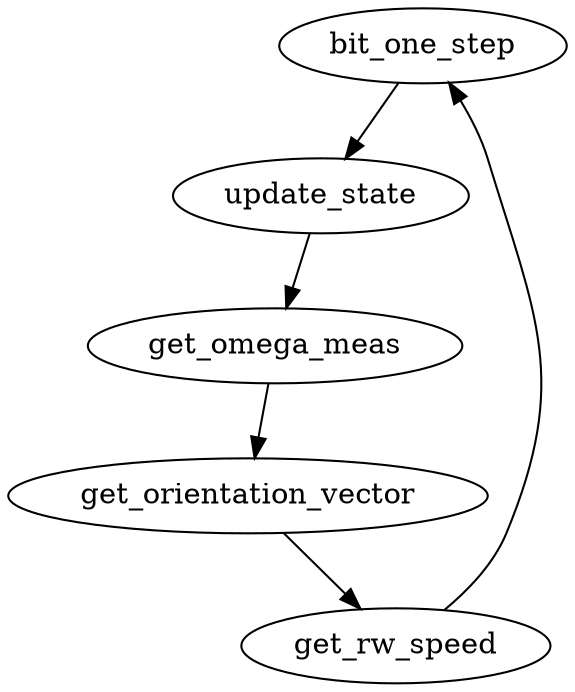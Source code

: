 digraph {
	graph [bb="0,0,267.93,324"];
	node [label="\N"];
	bit_one_step	[height=0.5,
		pos="199.04,306",
		width=1.9137];
	update_state	[height=0.5,
		pos="150.04,234",
		width=1.9679];
	bit_one_step -> update_state	[pos="e,161.79,251.79 187.18,288.05 181.34,279.71 174.18,269.49 167.72,260.25"];
	get_omega_meas	[height=0.5,
		pos="128.04,162",
		width=2.4914];
	update_state -> get_omega_meas	[pos="e,133.42,180.1 144.6,215.7 142.15,207.9 139.2,198.51 136.47,189.83"];
	get_orientation_vector	[height=0.5,
		pos="115.04,90",
		width=3.1955];
	get_omega_meas -> get_orientation_vector	[pos="e,118.22,108.1 124.83,143.7 123.39,135.98 121.67,126.71 120.07,118.11"];
	get_rw_speed	[height=0.5,
		pos="186.04,18",
		width=2.0582];
	get_orientation_vector -> get_rw_speed	[pos="e,169.01,35.789 132.23,72.055 141.12,63.285 152.13,52.432 161.87,42.831"];
	get_rw_speed -> bit_one_step	[pos="e,211.56,288.29 209.41,35.306 220.64,44.608 232.96,57.333 239.04,72 269.69,146 253.39,175.38 230.04,252 227.12,261.58 222.16,271.28 \
217.06,279.7"];
}

